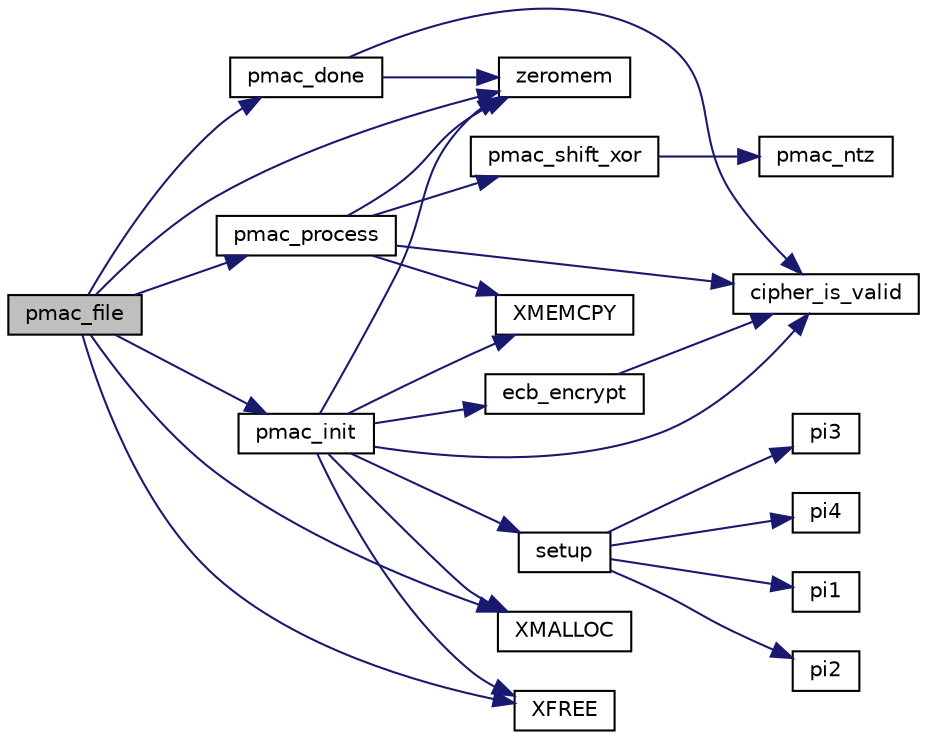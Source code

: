 digraph "pmac_file"
{
 // LATEX_PDF_SIZE
  edge [fontname="Helvetica",fontsize="10",labelfontname="Helvetica",labelfontsize="10"];
  node [fontname="Helvetica",fontsize="10",shape=record];
  rankdir="LR";
  Node0 [label="pmac_file",height=0.2,width=0.4,color="black", fillcolor="grey75", style="filled", fontcolor="black",tooltip="PMAC a file."];
  Node0 -> Node1 [color="midnightblue",fontsize="10",style="solid"];
  Node1 [label="pmac_done",height=0.2,width=0.4,color="black", fillcolor="white", style="filled",URL="$pmac__done_8c.html#a28451cb8ae23f8bed3a577b101aac5a0",tooltip=" "];
  Node1 -> Node2 [color="midnightblue",fontsize="10",style="solid"];
  Node2 [label="cipher_is_valid",height=0.2,width=0.4,color="black", fillcolor="white", style="filled",URL="$tomcrypt__cipher_8h.html#ac30eb68934c4ca07205344dc9d159221",tooltip=" "];
  Node1 -> Node3 [color="midnightblue",fontsize="10",style="solid"];
  Node3 [label="zeromem",height=0.2,width=0.4,color="black", fillcolor="white", style="filled",URL="$tomcrypt__misc_8h.html#a63b6e188713790263bfd3612fe8b398f",tooltip="Zero a block of memory."];
  Node0 -> Node4 [color="midnightblue",fontsize="10",style="solid"];
  Node4 [label="pmac_init",height=0.2,width=0.4,color="black", fillcolor="white", style="filled",URL="$pmac__init_8c.html#a2cc36e2064ee6f365143f6f51083de9a",tooltip="Initialize a PMAC state."];
  Node4 -> Node2 [color="midnightblue",fontsize="10",style="solid"];
  Node4 -> Node5 [color="midnightblue",fontsize="10",style="solid"];
  Node5 [label="setup",height=0.2,width=0.4,color="black", fillcolor="white", style="filled",URL="$multi2_8c.html#ad0625943f7d847668b869ed827c51d47",tooltip=" "];
  Node5 -> Node6 [color="midnightblue",fontsize="10",style="solid"];
  Node6 [label="pi1",height=0.2,width=0.4,color="black", fillcolor="white", style="filled",URL="$multi2_8c.html#aa6e28a79517b509154714e51c2c1dc3b",tooltip=" "];
  Node5 -> Node7 [color="midnightblue",fontsize="10",style="solid"];
  Node7 [label="pi2",height=0.2,width=0.4,color="black", fillcolor="white", style="filled",URL="$multi2_8c.html#a37c4b6b09dd5493456b3c765914b1481",tooltip=" "];
  Node5 -> Node8 [color="midnightblue",fontsize="10",style="solid"];
  Node8 [label="pi3",height=0.2,width=0.4,color="black", fillcolor="white", style="filled",URL="$multi2_8c.html#a3e3c386a25d0f6950651f1fa5277c147",tooltip=" "];
  Node5 -> Node9 [color="midnightblue",fontsize="10",style="solid"];
  Node9 [label="pi4",height=0.2,width=0.4,color="black", fillcolor="white", style="filled",URL="$multi2_8c.html#ad94b543f7f2133e851ecb20bd9324e12",tooltip=" "];
  Node4 -> Node10 [color="midnightblue",fontsize="10",style="solid"];
  Node10 [label="XMALLOC",height=0.2,width=0.4,color="black", fillcolor="white", style="filled",URL="$tomcrypt__cfg_8h.html#af363355f38fbaacdefacf270436ae1c9",tooltip=" "];
  Node4 -> Node3 [color="midnightblue",fontsize="10",style="solid"];
  Node4 -> Node11 [color="midnightblue",fontsize="10",style="solid"];
  Node11 [label="ecb_encrypt",height=0.2,width=0.4,color="black", fillcolor="white", style="filled",URL="$ecb__encrypt_8c.html#affdcc93fca272998e2545fcabac4e7f0",tooltip="ECB encrypt."];
  Node11 -> Node2 [color="midnightblue",fontsize="10",style="solid"];
  Node4 -> Node12 [color="midnightblue",fontsize="10",style="solid"];
  Node12 [label="XMEMCPY",height=0.2,width=0.4,color="black", fillcolor="white", style="filled",URL="$tomcrypt__cfg_8h.html#a7691dd48d60d5fc6daf2fa7ec4c55e12",tooltip=" "];
  Node4 -> Node13 [color="midnightblue",fontsize="10",style="solid"];
  Node13 [label="XFREE",height=0.2,width=0.4,color="black", fillcolor="white", style="filled",URL="$tomcrypt__cfg_8h.html#a260d66fc0690e0502cf3bfe7b5244b75",tooltip=" "];
  Node0 -> Node14 [color="midnightblue",fontsize="10",style="solid"];
  Node14 [label="pmac_process",height=0.2,width=0.4,color="black", fillcolor="white", style="filled",URL="$pmac__process_8c.html#a85d97f77425bf5e1ce9a8f9bb1aab059",tooltip="Process data in a PMAC stream."];
  Node14 -> Node2 [color="midnightblue",fontsize="10",style="solid"];
  Node14 -> Node15 [color="midnightblue",fontsize="10",style="solid"];
  Node15 [label="pmac_shift_xor",height=0.2,width=0.4,color="black", fillcolor="white", style="filled",URL="$pmac__shift__xor_8c.html#a934866e986d1638f3e2d198ea4bdfe80",tooltip="Internal function."];
  Node15 -> Node16 [color="midnightblue",fontsize="10",style="solid"];
  Node16 [label="pmac_ntz",height=0.2,width=0.4,color="black", fillcolor="white", style="filled",URL="$pmac__ntz_8c.html#a12492827ca6ed510fa848dc7d1eaedc5",tooltip="Internal PMAC function."];
  Node14 -> Node12 [color="midnightblue",fontsize="10",style="solid"];
  Node14 -> Node3 [color="midnightblue",fontsize="10",style="solid"];
  Node0 -> Node13 [color="midnightblue",fontsize="10",style="solid"];
  Node0 -> Node10 [color="midnightblue",fontsize="10",style="solid"];
  Node0 -> Node3 [color="midnightblue",fontsize="10",style="solid"];
}
